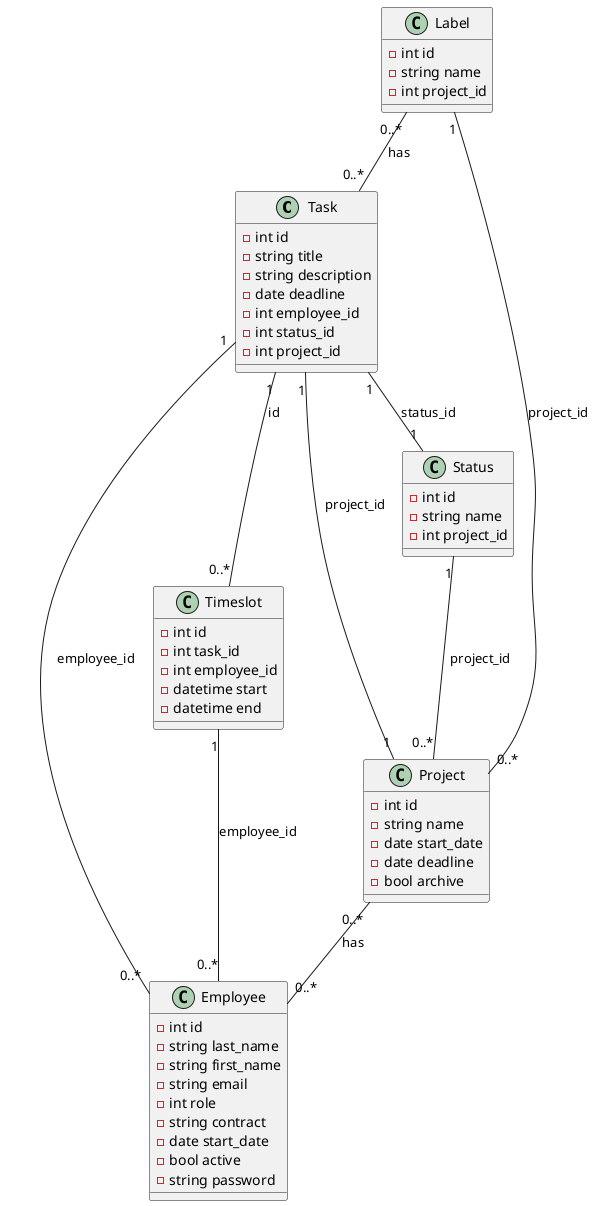 @startuml

class Task {
    -int id
    -string title
    -string description
    -date deadline
    -int employee_id
    -int status_id
    -int project_id
}

class Timeslot {
    -int id
    -int task_id
    -int employee_id
    -datetime start
    -datetime end
}

class Status {
    -int id
    -string name
    -int project_id
}

class Project {
    -int id
    -string name
    -date start_date
    -date deadline
    -bool archive
}

class Label {
    -int id
    -string name
    -int project_id
}

class Employee {
    -int id
    -string last_name
    -string first_name
    -string email
    -int role
    -string contract
    -date start_date
    -bool active
    -string password
}

Task "1" -- "0..*" Timeslot : id
Task "1" -- "1" Status : status_id
Task "1" -- "1" Project : project_id
Timeslot "1" -- "0..*" Employee : employee_id
Status "1" -- "0..*" Project : project_id
Label "0..*" -- "0..*" Task : has
Label "1" -- "0..*" Project : project_id
Project "0..*" -- "0..*" Employee : has
Task "1" -- "0..*" Employee : employee_id

@enduml